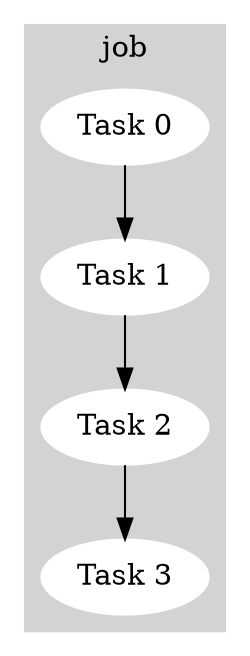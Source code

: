 digraph G {
	subgraph cluster_0 {
		style=filled;
		color=lightgrey;
		label = "job";
		node [style=filled,color=white];
    "Task 0" -> "Task 1" -> "Task 2" -> "Task 3"
	}
}
